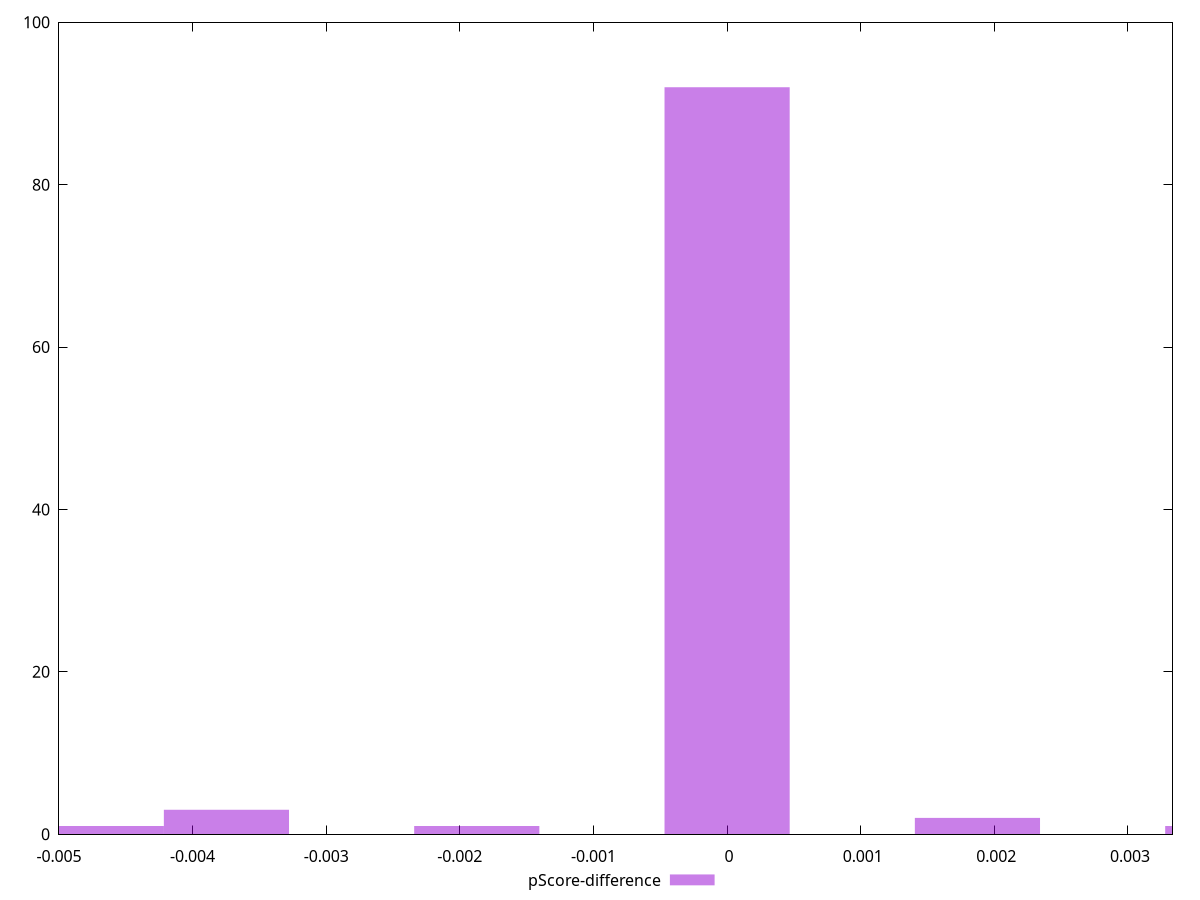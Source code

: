 reset

$pScoreDifference <<EOF
0 92
0.0018734741955183422 2
0.0037469483910366843 1
-0.0037469483910366843 3
-0.0018734741955183422 1
-0.004683685488795855 1
EOF

set key outside below
set boxwidth 0.0009367370977591711
set xrange [-0.0050000000000000044:0.0033333333333332993]
set yrange [0:100]
set trange [0:100]
set style fill transparent solid 0.5 noborder
set terminal svg size 640, 490 enhanced background rgb 'white'
set output "reports/report_00028_2021-02-24T12-49-42.674Z/unused-css-rules/samples/agenda/pScore-difference/histogram.svg"

plot $pScoreDifference title "pScore-difference" with boxes

reset
